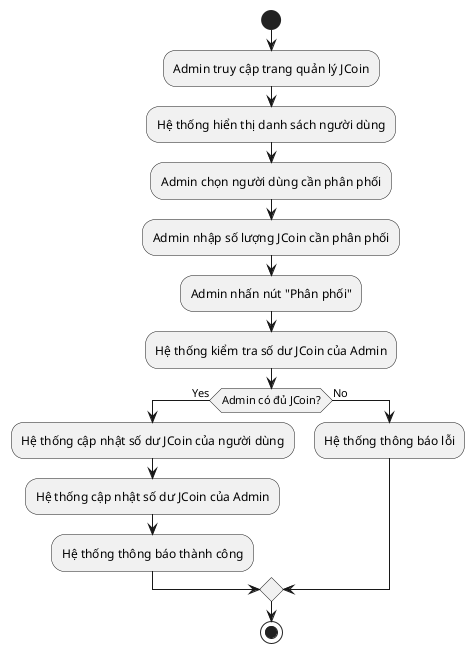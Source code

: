 @startuml   
start
:Admin truy cập trang quản lý JCoin;
:Hệ thống hiển thị danh sách người dùng;
:Admin chọn người dùng cần phân phối;
:Admin nhập số lượng JCoin cần phân phối;
:Admin nhấn nút "Phân phối";
:Hệ thống kiểm tra số dư JCoin của Admin;
if (Admin có đủ JCoin?) then (Yes)
  :Hệ thống cập nhật số dư JCoin của người dùng;
  :Hệ thống cập nhật số dư JCoin của Admin;
  :Hệ thống thông báo thành công;
else (No)
  :Hệ thống thông báo lỗi;
endif
stop
@enduml 

